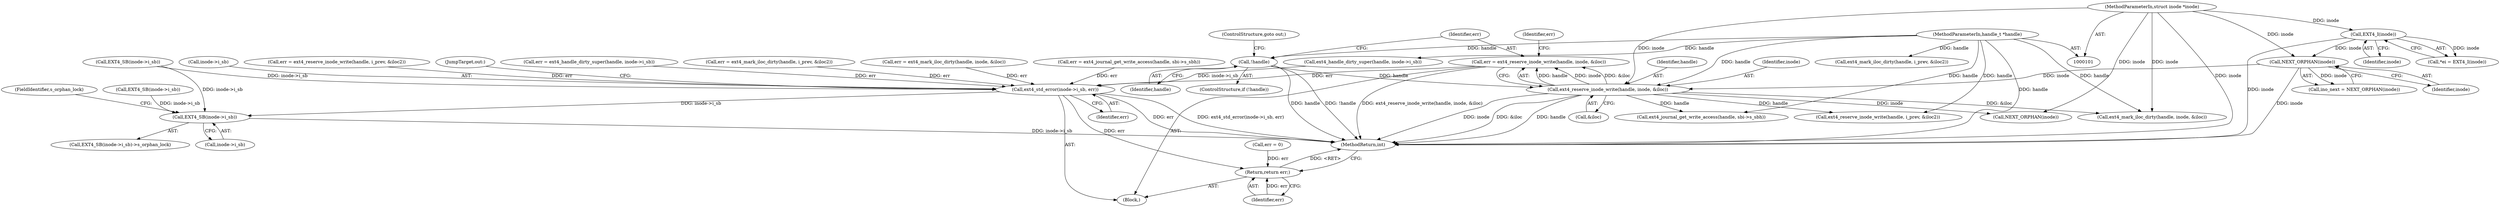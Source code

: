 digraph "0_linux_0e9a9a1ad619e7e987815d20262d36a2f95717ca@API" {
"1000175" [label="(Call,err = ext4_reserve_inode_write(handle, inode, &iloc))"];
"1000177" [label="(Call,ext4_reserve_inode_write(handle, inode, &iloc))"];
"1000172" [label="(Call,!handle)"];
"1000102" [label="(MethodParameterIn,handle_t *handle)"];
"1000145" [label="(Call,NEXT_ORPHAN(inode))"];
"1000109" [label="(Call,EXT4_I(inode))"];
"1000103" [label="(MethodParameterIn,struct inode *inode)"];
"1000274" [label="(Call,ext4_std_error(inode->i_sb, err))"];
"1000283" [label="(Call,EXT4_SB(inode->i_sb))"];
"1000288" [label="(Return,return err;)"];
"1000278" [label="(Identifier,err)"];
"1000279" [label="(JumpTarget,out:)"];
"1000175" [label="(Call,err = ext4_reserve_inode_write(handle, inode, &iloc))"];
"1000287" [label="(FieldIdentifier,s_orphan_lock)"];
"1000220" [label="(Call,err = ext4_handle_dirty_super(handle, inode->i_sb))"];
"1000177" [label="(Call,ext4_reserve_inode_write(handle, inode, &iloc))"];
"1000143" [label="(Call,ino_next = NEXT_ORPHAN(inode))"];
"1000252" [label="(Call,err = ext4_mark_iloc_dirty(handle, i_prev, &iloc2))"];
"1000222" [label="(Call,ext4_handle_dirty_super(handle, inode->i_sb))"];
"1000180" [label="(Call,&iloc)"];
"1000284" [label="(Call,inode->i_sb)"];
"1000104" [label="(Block,)"];
"1000204" [label="(Call,ext4_journal_get_write_access(handle, sbi->s_sbh))"];
"1000171" [label="(ControlStructure,if (!handle))"];
"1000109" [label="(Call,EXT4_I(inode))"];
"1000110" [label="(Identifier,inode)"];
"1000156" [label="(Call,EXT4_SB(inode->i_sb))"];
"1000289" [label="(Identifier,err)"];
"1000146" [label="(Identifier,inode)"];
"1000183" [label="(Identifier,err)"];
"1000178" [label="(Identifier,handle)"];
"1000240" [label="(Call,ext4_reserve_inode_write(handle, i_prev, &iloc2))"];
"1000266" [label="(Call,err = ext4_mark_iloc_dirty(handle, inode, &iloc))"];
"1000131" [label="(Call,EXT4_SB(inode->i_sb))"];
"1000107" [label="(Call,*ei = EXT4_I(inode))"];
"1000103" [label="(MethodParameterIn,struct inode *inode)"];
"1000102" [label="(MethodParameterIn,handle_t *handle)"];
"1000202" [label="(Call,err = ext4_journal_get_write_access(handle, sbi->s_sbh))"];
"1000275" [label="(Call,inode->i_sb)"];
"1000282" [label="(Call,EXT4_SB(inode->i_sb)->s_orphan_lock)"];
"1000238" [label="(Call,err = ext4_reserve_inode_write(handle, i_prev, &iloc2))"];
"1000115" [label="(Call,err = 0)"];
"1000268" [label="(Call,ext4_mark_iloc_dirty(handle, inode, &iloc))"];
"1000179" [label="(Identifier,inode)"];
"1000263" [label="(Call,NEXT_ORPHAN(inode))"];
"1000176" [label="(Identifier,err)"];
"1000274" [label="(Call,ext4_std_error(inode->i_sb, err))"];
"1000283" [label="(Call,EXT4_SB(inode->i_sb))"];
"1000174" [label="(ControlStructure,goto out;)"];
"1000288" [label="(Return,return err;)"];
"1000145" [label="(Call,NEXT_ORPHAN(inode))"];
"1000173" [label="(Identifier,handle)"];
"1000172" [label="(Call,!handle)"];
"1000296" [label="(MethodReturn,int)"];
"1000254" [label="(Call,ext4_mark_iloc_dirty(handle, i_prev, &iloc2))"];
"1000175" -> "1000104"  [label="AST: "];
"1000175" -> "1000177"  [label="CFG: "];
"1000176" -> "1000175"  [label="AST: "];
"1000177" -> "1000175"  [label="AST: "];
"1000183" -> "1000175"  [label="CFG: "];
"1000175" -> "1000296"  [label="DDG: ext4_reserve_inode_write(handle, inode, &iloc)"];
"1000177" -> "1000175"  [label="DDG: handle"];
"1000177" -> "1000175"  [label="DDG: inode"];
"1000177" -> "1000175"  [label="DDG: &iloc"];
"1000175" -> "1000274"  [label="DDG: err"];
"1000177" -> "1000180"  [label="CFG: "];
"1000178" -> "1000177"  [label="AST: "];
"1000179" -> "1000177"  [label="AST: "];
"1000180" -> "1000177"  [label="AST: "];
"1000177" -> "1000296"  [label="DDG: handle"];
"1000177" -> "1000296"  [label="DDG: inode"];
"1000177" -> "1000296"  [label="DDG: &iloc"];
"1000172" -> "1000177"  [label="DDG: handle"];
"1000102" -> "1000177"  [label="DDG: handle"];
"1000145" -> "1000177"  [label="DDG: inode"];
"1000103" -> "1000177"  [label="DDG: inode"];
"1000177" -> "1000204"  [label="DDG: handle"];
"1000177" -> "1000240"  [label="DDG: handle"];
"1000177" -> "1000263"  [label="DDG: inode"];
"1000177" -> "1000268"  [label="DDG: &iloc"];
"1000172" -> "1000171"  [label="AST: "];
"1000172" -> "1000173"  [label="CFG: "];
"1000173" -> "1000172"  [label="AST: "];
"1000174" -> "1000172"  [label="CFG: "];
"1000176" -> "1000172"  [label="CFG: "];
"1000172" -> "1000296"  [label="DDG: !handle"];
"1000172" -> "1000296"  [label="DDG: handle"];
"1000102" -> "1000172"  [label="DDG: handle"];
"1000102" -> "1000101"  [label="AST: "];
"1000102" -> "1000296"  [label="DDG: handle"];
"1000102" -> "1000204"  [label="DDG: handle"];
"1000102" -> "1000222"  [label="DDG: handle"];
"1000102" -> "1000240"  [label="DDG: handle"];
"1000102" -> "1000254"  [label="DDG: handle"];
"1000102" -> "1000268"  [label="DDG: handle"];
"1000145" -> "1000143"  [label="AST: "];
"1000145" -> "1000146"  [label="CFG: "];
"1000146" -> "1000145"  [label="AST: "];
"1000143" -> "1000145"  [label="CFG: "];
"1000145" -> "1000296"  [label="DDG: inode"];
"1000145" -> "1000143"  [label="DDG: inode"];
"1000109" -> "1000145"  [label="DDG: inode"];
"1000103" -> "1000145"  [label="DDG: inode"];
"1000109" -> "1000107"  [label="AST: "];
"1000109" -> "1000110"  [label="CFG: "];
"1000110" -> "1000109"  [label="AST: "];
"1000107" -> "1000109"  [label="CFG: "];
"1000109" -> "1000296"  [label="DDG: inode"];
"1000109" -> "1000107"  [label="DDG: inode"];
"1000103" -> "1000109"  [label="DDG: inode"];
"1000103" -> "1000101"  [label="AST: "];
"1000103" -> "1000296"  [label="DDG: inode"];
"1000103" -> "1000263"  [label="DDG: inode"];
"1000103" -> "1000268"  [label="DDG: inode"];
"1000274" -> "1000104"  [label="AST: "];
"1000274" -> "1000278"  [label="CFG: "];
"1000275" -> "1000274"  [label="AST: "];
"1000278" -> "1000274"  [label="AST: "];
"1000279" -> "1000274"  [label="CFG: "];
"1000274" -> "1000296"  [label="DDG: ext4_std_error(inode->i_sb, err)"];
"1000274" -> "1000296"  [label="DDG: err"];
"1000156" -> "1000274"  [label="DDG: inode->i_sb"];
"1000222" -> "1000274"  [label="DDG: inode->i_sb"];
"1000220" -> "1000274"  [label="DDG: err"];
"1000238" -> "1000274"  [label="DDG: err"];
"1000252" -> "1000274"  [label="DDG: err"];
"1000266" -> "1000274"  [label="DDG: err"];
"1000202" -> "1000274"  [label="DDG: err"];
"1000274" -> "1000283"  [label="DDG: inode->i_sb"];
"1000274" -> "1000288"  [label="DDG: err"];
"1000283" -> "1000282"  [label="AST: "];
"1000283" -> "1000284"  [label="CFG: "];
"1000284" -> "1000283"  [label="AST: "];
"1000287" -> "1000283"  [label="CFG: "];
"1000283" -> "1000296"  [label="DDG: inode->i_sb"];
"1000156" -> "1000283"  [label="DDG: inode->i_sb"];
"1000131" -> "1000283"  [label="DDG: inode->i_sb"];
"1000288" -> "1000104"  [label="AST: "];
"1000288" -> "1000289"  [label="CFG: "];
"1000289" -> "1000288"  [label="AST: "];
"1000296" -> "1000288"  [label="CFG: "];
"1000288" -> "1000296"  [label="DDG: <RET>"];
"1000289" -> "1000288"  [label="DDG: err"];
"1000115" -> "1000288"  [label="DDG: err"];
}
